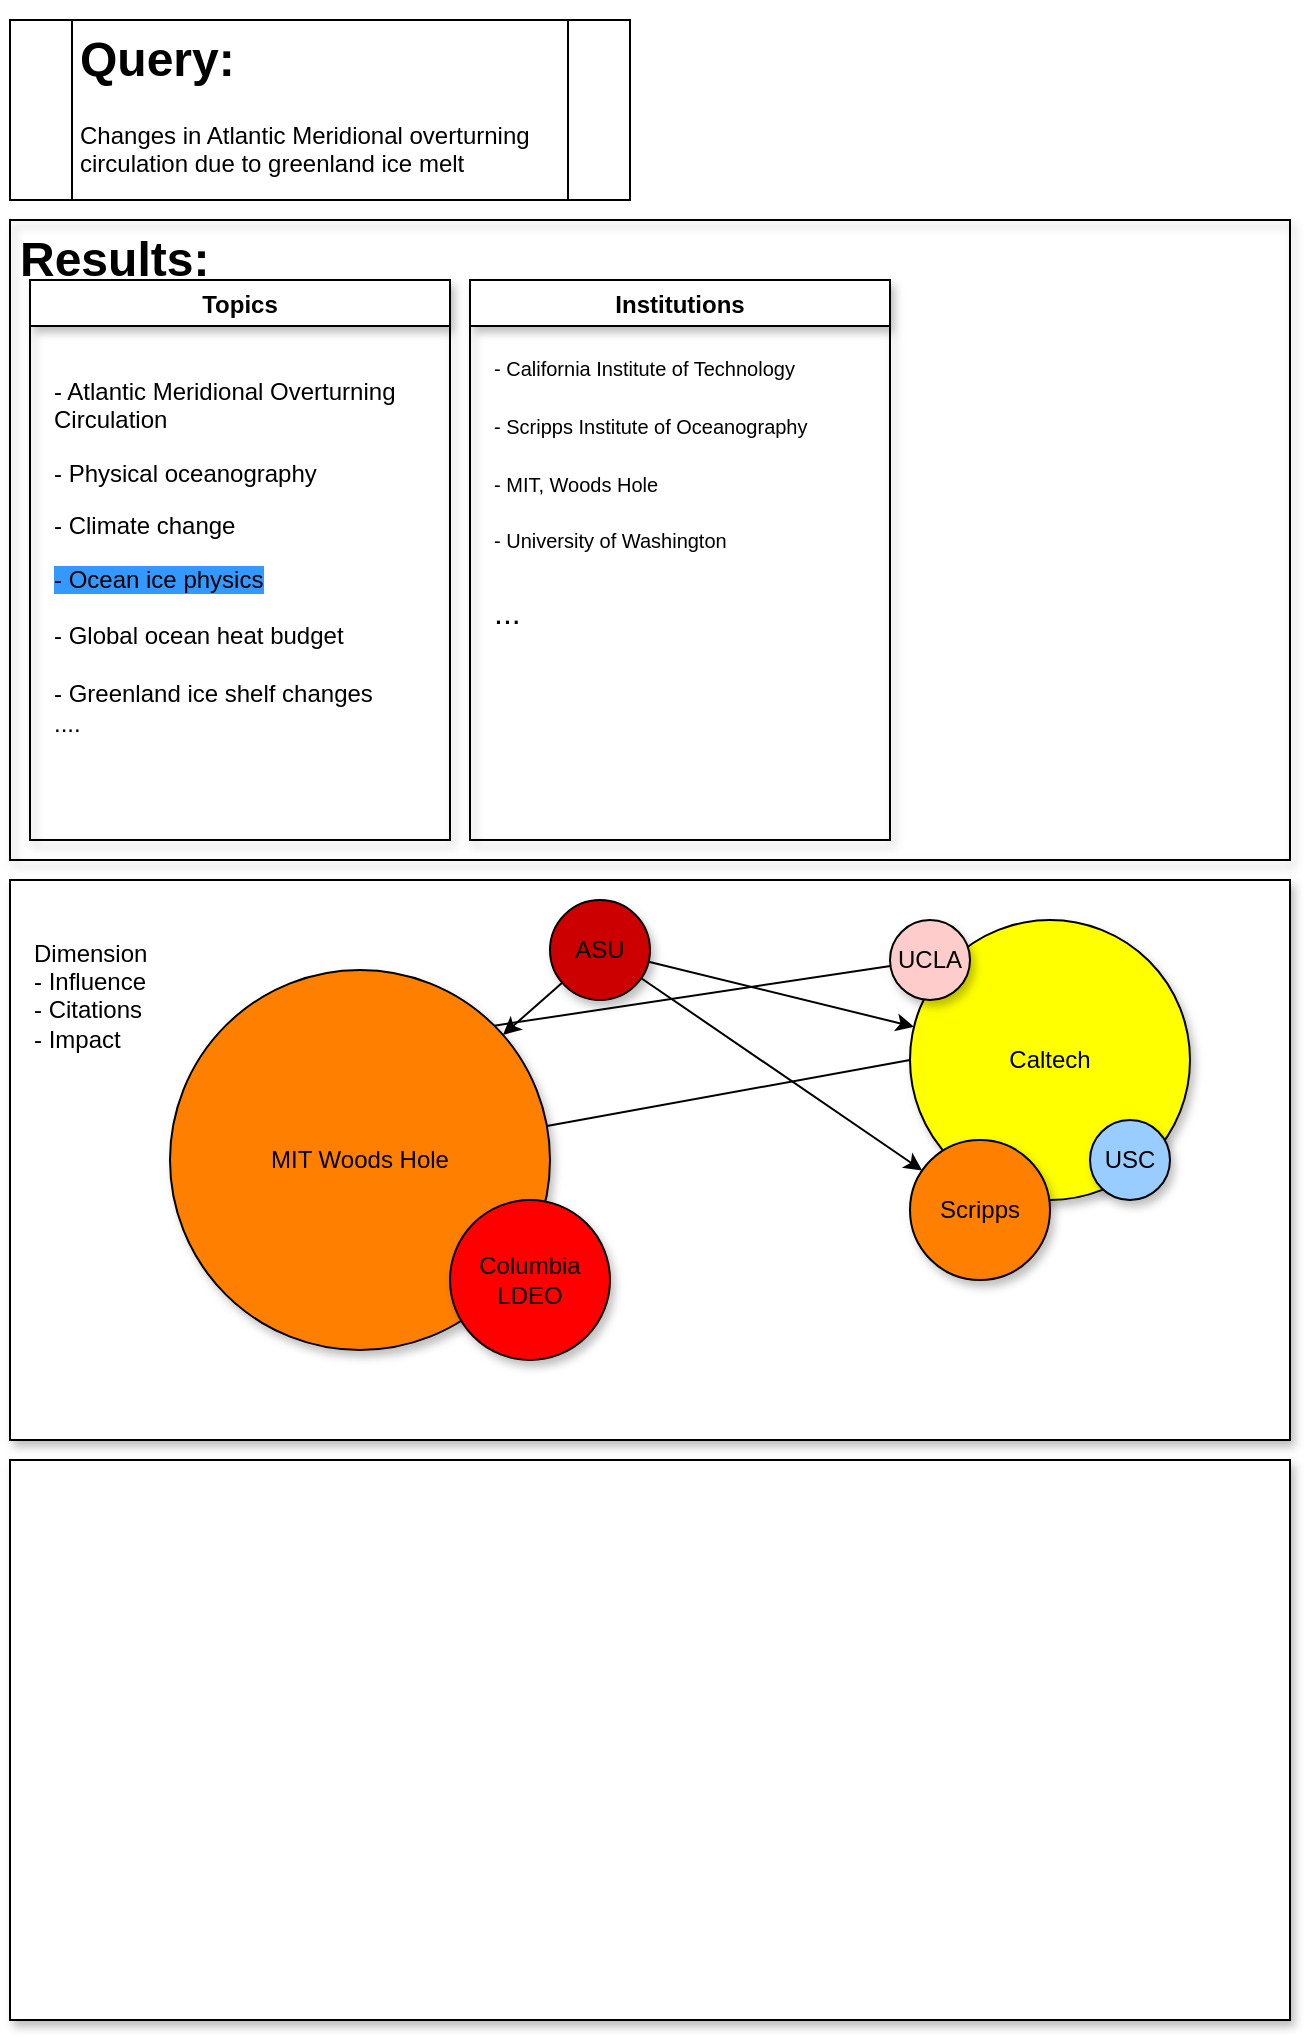 <mxfile version="14.9.0" type="github">
  <diagram id="dZH9EdLfDydXVO-YboX0" name="Page-1">
    <mxGraphModel dx="1007" dy="539" grid="1" gridSize="10" guides="1" tooltips="1" connect="1" arrows="1" fold="1" page="1" pageScale="1" pageWidth="850" pageHeight="1100" math="0" shadow="0">
      <root>
        <mxCell id="0" />
        <mxCell id="1" parent="0" />
        <mxCell id="5uHmlVRf-8RIRmUeGgEY-8" value="" style="shape=process;whiteSpace=wrap;html=1;backgroundOutline=1;" vertex="1" parent="1">
          <mxGeometry x="10" y="160" width="310" height="90" as="geometry" />
        </mxCell>
        <mxCell id="5uHmlVRf-8RIRmUeGgEY-7" value="&lt;h1&gt;Query:&lt;/h1&gt;&lt;div&gt;Changes in Atlantic Meridional overturning circulation due to greenland ice melt&lt;br&gt;&lt;/div&gt;" style="text;html=1;strokeColor=none;fillColor=none;spacing=5;spacingTop=-20;whiteSpace=wrap;overflow=hidden;rounded=0;" vertex="1" parent="1">
          <mxGeometry x="40" y="160" width="250" height="90" as="geometry" />
        </mxCell>
        <mxCell id="5uHmlVRf-8RIRmUeGgEY-11" value="&lt;h1&gt;Results:&lt;/h1&gt;" style="text;html=1;strokeColor=#000000;fillColor=none;spacing=5;spacingTop=-20;whiteSpace=wrap;overflow=hidden;rounded=0;shadow=1;" vertex="1" parent="1">
          <mxGeometry x="10" y="260" width="640" height="320" as="geometry" />
        </mxCell>
        <mxCell id="5uHmlVRf-8RIRmUeGgEY-13" value="Topics" style="swimlane;shadow=1;strokeColor=#000000;" vertex="1" parent="1">
          <mxGeometry x="20" y="290" width="210" height="280" as="geometry" />
        </mxCell>
        <mxCell id="5uHmlVRf-8RIRmUeGgEY-14" value="&lt;p&gt;- Atlantic Meridional Overturning Circulation&lt;/p&gt;&lt;p&gt;- Physical oceanography&lt;/p&gt;&lt;p&gt;- Climate change&lt;/p&gt;&lt;div&gt;&lt;span style=&quot;background-color: rgb(51 , 153 , 255)&quot;&gt;- Ocean ice physics&lt;/span&gt;&lt;/div&gt;&lt;div&gt;&lt;br&gt;&lt;/div&gt;&lt;div&gt;- Global ocean heat budget&lt;/div&gt;&lt;div&gt;&lt;br&gt;&lt;/div&gt;&lt;div&gt;- Greenland ice shelf changes&lt;/div&gt;&lt;div&gt;....&lt;br&gt;&lt;/div&gt;" style="text;whiteSpace=wrap;html=1;" vertex="1" parent="1">
          <mxGeometry x="30" y="320" width="180" height="250" as="geometry" />
        </mxCell>
        <mxCell id="5uHmlVRf-8RIRmUeGgEY-15" value="Institutions" style="swimlane;shadow=1;strokeColor=#000000;" vertex="1" parent="1">
          <mxGeometry x="240" y="290" width="210" height="280" as="geometry" />
        </mxCell>
        <mxCell id="5uHmlVRf-8RIRmUeGgEY-16" value="&lt;div&gt;&lt;font style=&quot;font-size: 10px&quot;&gt;- California Institute of Technology&lt;br&gt;&lt;/font&gt;&lt;/div&gt;&lt;div&gt;&lt;font style=&quot;font-size: 10px&quot;&gt;&lt;br&gt;&lt;/font&gt;&lt;/div&gt;&lt;div&gt;&lt;font style=&quot;font-size: 10px&quot;&gt;- Scripps Institute of Oceanography&lt;/font&gt;&lt;/div&gt;&lt;div&gt;&lt;font style=&quot;font-size: 10px&quot;&gt;&lt;br&gt;&lt;/font&gt;&lt;/div&gt;&lt;div&gt;&lt;font style=&quot;font-size: 10px&quot;&gt;- MIT, Woods Hole&lt;/font&gt;&lt;/div&gt;&lt;div&gt;&lt;font style=&quot;font-size: 10px&quot;&gt;&lt;br&gt;&lt;/font&gt;&lt;/div&gt;&lt;div&gt;&lt;font style=&quot;font-size: 10px&quot;&gt;- University of Washington&lt;/font&gt;&lt;/div&gt;&lt;div&gt;&lt;font size=&quot;3&quot;&gt;&lt;br&gt;&lt;/font&gt;&lt;/div&gt;&lt;div&gt;&lt;font size=&quot;3&quot;&gt;...&lt;br&gt;&lt;/font&gt;&lt;/div&gt;" style="text;whiteSpace=wrap;html=1;" vertex="1" parent="1">
          <mxGeometry x="250" y="320" width="200" height="250" as="geometry" />
        </mxCell>
        <mxCell id="5uHmlVRf-8RIRmUeGgEY-18" value="" style="rounded=0;whiteSpace=wrap;html=1;shadow=1;strokeColor=#000000;" vertex="1" parent="1">
          <mxGeometry x="10" y="590" width="640" height="280" as="geometry" />
        </mxCell>
        <mxCell id="5uHmlVRf-8RIRmUeGgEY-19" value="&lt;div&gt;Dimension&lt;/div&gt;&lt;div&gt;- Influence&lt;/div&gt;&lt;div&gt;- Citations&lt;/div&gt;&lt;div&gt;- Impact&lt;/div&gt;&lt;div&gt;&lt;br&gt;&lt;/div&gt;" style="text;html=1;strokeColor=none;fillColor=none;align=left;verticalAlign=middle;whiteSpace=wrap;rounded=0;shadow=1;" vertex="1" parent="1">
          <mxGeometry x="20" y="600" width="160" height="110" as="geometry" />
        </mxCell>
        <mxCell id="5uHmlVRf-8RIRmUeGgEY-20" value="Caltech" style="ellipse;whiteSpace=wrap;html=1;aspect=fixed;shadow=1;strokeColor=#000000;fillColor=#FFFF00;" vertex="1" parent="1">
          <mxGeometry x="460" y="610" width="140" height="140" as="geometry" />
        </mxCell>
        <mxCell id="5uHmlVRf-8RIRmUeGgEY-21" value="UCLA" style="ellipse;whiteSpace=wrap;html=1;aspect=fixed;shadow=1;strokeColor=#000000;fillColor=#FFCCCC;" vertex="1" parent="1">
          <mxGeometry x="450" y="610" width="40" height="40" as="geometry" />
        </mxCell>
        <mxCell id="5uHmlVRf-8RIRmUeGgEY-22" value="USC" style="ellipse;whiteSpace=wrap;html=1;aspect=fixed;shadow=1;strokeColor=#000000;fillColor=#99CCFF;" vertex="1" parent="1">
          <mxGeometry x="550" y="710" width="40" height="40" as="geometry" />
        </mxCell>
        <mxCell id="5uHmlVRf-8RIRmUeGgEY-23" value="Scripps" style="ellipse;whiteSpace=wrap;html=1;aspect=fixed;shadow=1;strokeColor=#000000;fillColor=#FF8000;" vertex="1" parent="1">
          <mxGeometry x="460" y="720" width="70" height="70" as="geometry" />
        </mxCell>
        <mxCell id="5uHmlVRf-8RIRmUeGgEY-24" value="" style="endArrow=none;html=1;entryX=0;entryY=0.5;entryDx=0;entryDy=0;" edge="1" parent="1" source="5uHmlVRf-8RIRmUeGgEY-25" target="5uHmlVRf-8RIRmUeGgEY-20">
          <mxGeometry width="50" height="50" relative="1" as="geometry">
            <mxPoint x="330" y="550" as="sourcePoint" />
            <mxPoint x="380" y="500" as="targetPoint" />
          </mxGeometry>
        </mxCell>
        <mxCell id="5uHmlVRf-8RIRmUeGgEY-25" value="MIT Woods Hole" style="ellipse;whiteSpace=wrap;html=1;aspect=fixed;shadow=1;strokeColor=#000000;fillColor=#FF8000;" vertex="1" parent="1">
          <mxGeometry x="90" y="635" width="190" height="190" as="geometry" />
        </mxCell>
        <mxCell id="5uHmlVRf-8RIRmUeGgEY-26" value="" style="endArrow=none;html=1;exitX=1;exitY=0;exitDx=0;exitDy=0;" edge="1" parent="1" source="5uHmlVRf-8RIRmUeGgEY-25" target="5uHmlVRf-8RIRmUeGgEY-21">
          <mxGeometry width="50" height="50" relative="1" as="geometry">
            <mxPoint x="370" y="670" as="sourcePoint" />
            <mxPoint x="420" y="620" as="targetPoint" />
          </mxGeometry>
        </mxCell>
        <mxCell id="5uHmlVRf-8RIRmUeGgEY-27" value="Columbia LDEO" style="ellipse;whiteSpace=wrap;html=1;aspect=fixed;shadow=1;strokeColor=#000000;fillColor=#FF0000;" vertex="1" parent="1">
          <mxGeometry x="230" y="750" width="80" height="80" as="geometry" />
        </mxCell>
        <mxCell id="5uHmlVRf-8RIRmUeGgEY-28" value="" style="rounded=0;whiteSpace=wrap;html=1;shadow=1;strokeColor=#000000;" vertex="1" parent="1">
          <mxGeometry x="10" y="880" width="640" height="280" as="geometry" />
        </mxCell>
        <mxCell id="5uHmlVRf-8RIRmUeGgEY-30" value="ASU" style="ellipse;whiteSpace=wrap;html=1;aspect=fixed;shadow=1;strokeColor=#000000;fillColor=#CC0000;" vertex="1" parent="1">
          <mxGeometry x="280" y="600" width="50" height="50" as="geometry" />
        </mxCell>
        <mxCell id="5uHmlVRf-8RIRmUeGgEY-31" value="" style="endArrow=classic;html=1;" edge="1" parent="1" source="5uHmlVRf-8RIRmUeGgEY-30" target="5uHmlVRf-8RIRmUeGgEY-25">
          <mxGeometry width="50" height="50" relative="1" as="geometry">
            <mxPoint x="390" y="870" as="sourcePoint" />
            <mxPoint x="440" y="820" as="targetPoint" />
          </mxGeometry>
        </mxCell>
        <mxCell id="5uHmlVRf-8RIRmUeGgEY-32" value="" style="endArrow=classic;html=1;" edge="1" parent="1" source="5uHmlVRf-8RIRmUeGgEY-30" target="5uHmlVRf-8RIRmUeGgEY-20">
          <mxGeometry width="50" height="50" relative="1" as="geometry">
            <mxPoint x="360" y="680" as="sourcePoint" />
            <mxPoint x="410" y="630" as="targetPoint" />
          </mxGeometry>
        </mxCell>
        <mxCell id="5uHmlVRf-8RIRmUeGgEY-33" value="" style="endArrow=classic;html=1;" edge="1" parent="1" source="5uHmlVRf-8RIRmUeGgEY-30" target="5uHmlVRf-8RIRmUeGgEY-23">
          <mxGeometry width="50" height="50" relative="1" as="geometry">
            <mxPoint x="390" y="750" as="sourcePoint" />
            <mxPoint x="440" y="700" as="targetPoint" />
          </mxGeometry>
        </mxCell>
      </root>
    </mxGraphModel>
  </diagram>
</mxfile>
